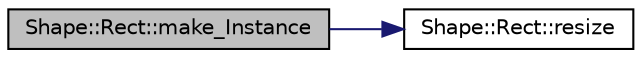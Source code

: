 digraph "Shape::Rect::make_Instance"
{
  edge [fontname="Helvetica",fontsize="10",labelfontname="Helvetica",labelfontsize="10"];
  node [fontname="Helvetica",fontsize="10",shape=record];
  rankdir="LR";
  Node8 [label="Shape::Rect::make_Instance",height=0.2,width=0.4,color="black", fillcolor="grey75", style="filled", fontcolor="black"];
  Node8 -> Node9 [color="midnightblue",fontsize="10",style="solid"];
  Node9 [label="Shape::Rect::resize",height=0.2,width=0.4,color="black", fillcolor="white", style="filled",URL="$namespace_shape_1_1_rect.html#a884c1d22d2af0772a9ab2121819e2631"];
}
